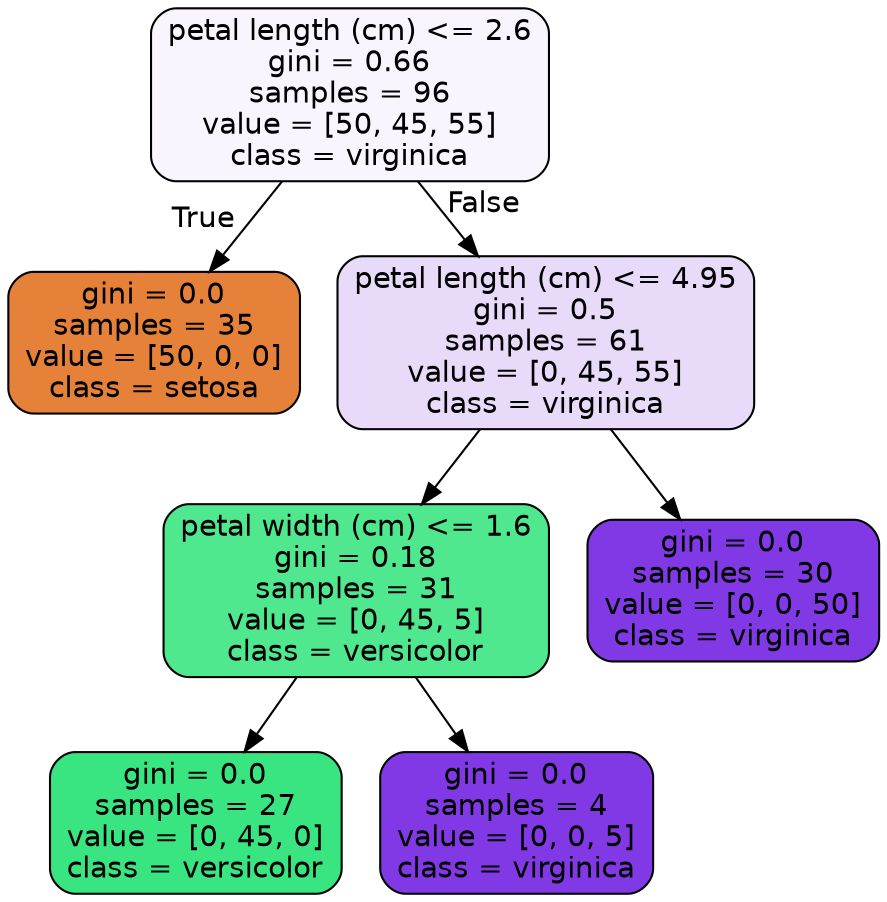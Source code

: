 digraph Tree {
node [shape=box, style="filled, rounded", color="black", fontname=helvetica] ;
edge [fontname=helvetica] ;
0 [label="petal length (cm) <= 2.6\ngini = 0.66\nsamples = 96\nvalue = [50, 45, 55]\nclass = virginica", fillcolor="#f9f5fe"] ;
1 [label="gini = 0.0\nsamples = 35\nvalue = [50, 0, 0]\nclass = setosa", fillcolor="#e58139"] ;
0 -> 1 [labeldistance=2.5, labelangle=45, headlabel="True"] ;
2 [label="petal length (cm) <= 4.95\ngini = 0.5\nsamples = 61\nvalue = [0, 45, 55]\nclass = virginica", fillcolor="#e8dbfa"] ;
0 -> 2 [labeldistance=2.5, labelangle=-45, headlabel="False"] ;
3 [label="petal width (cm) <= 1.6\ngini = 0.18\nsamples = 31\nvalue = [0, 45, 5]\nclass = versicolor", fillcolor="#4fe88f"] ;
2 -> 3 ;
4 [label="gini = 0.0\nsamples = 27\nvalue = [0, 45, 0]\nclass = versicolor", fillcolor="#39e581"] ;
3 -> 4 ;
5 [label="gini = 0.0\nsamples = 4\nvalue = [0, 0, 5]\nclass = virginica", fillcolor="#8139e5"] ;
3 -> 5 ;
6 [label="gini = 0.0\nsamples = 30\nvalue = [0, 0, 50]\nclass = virginica", fillcolor="#8139e5"] ;
2 -> 6 ;
}